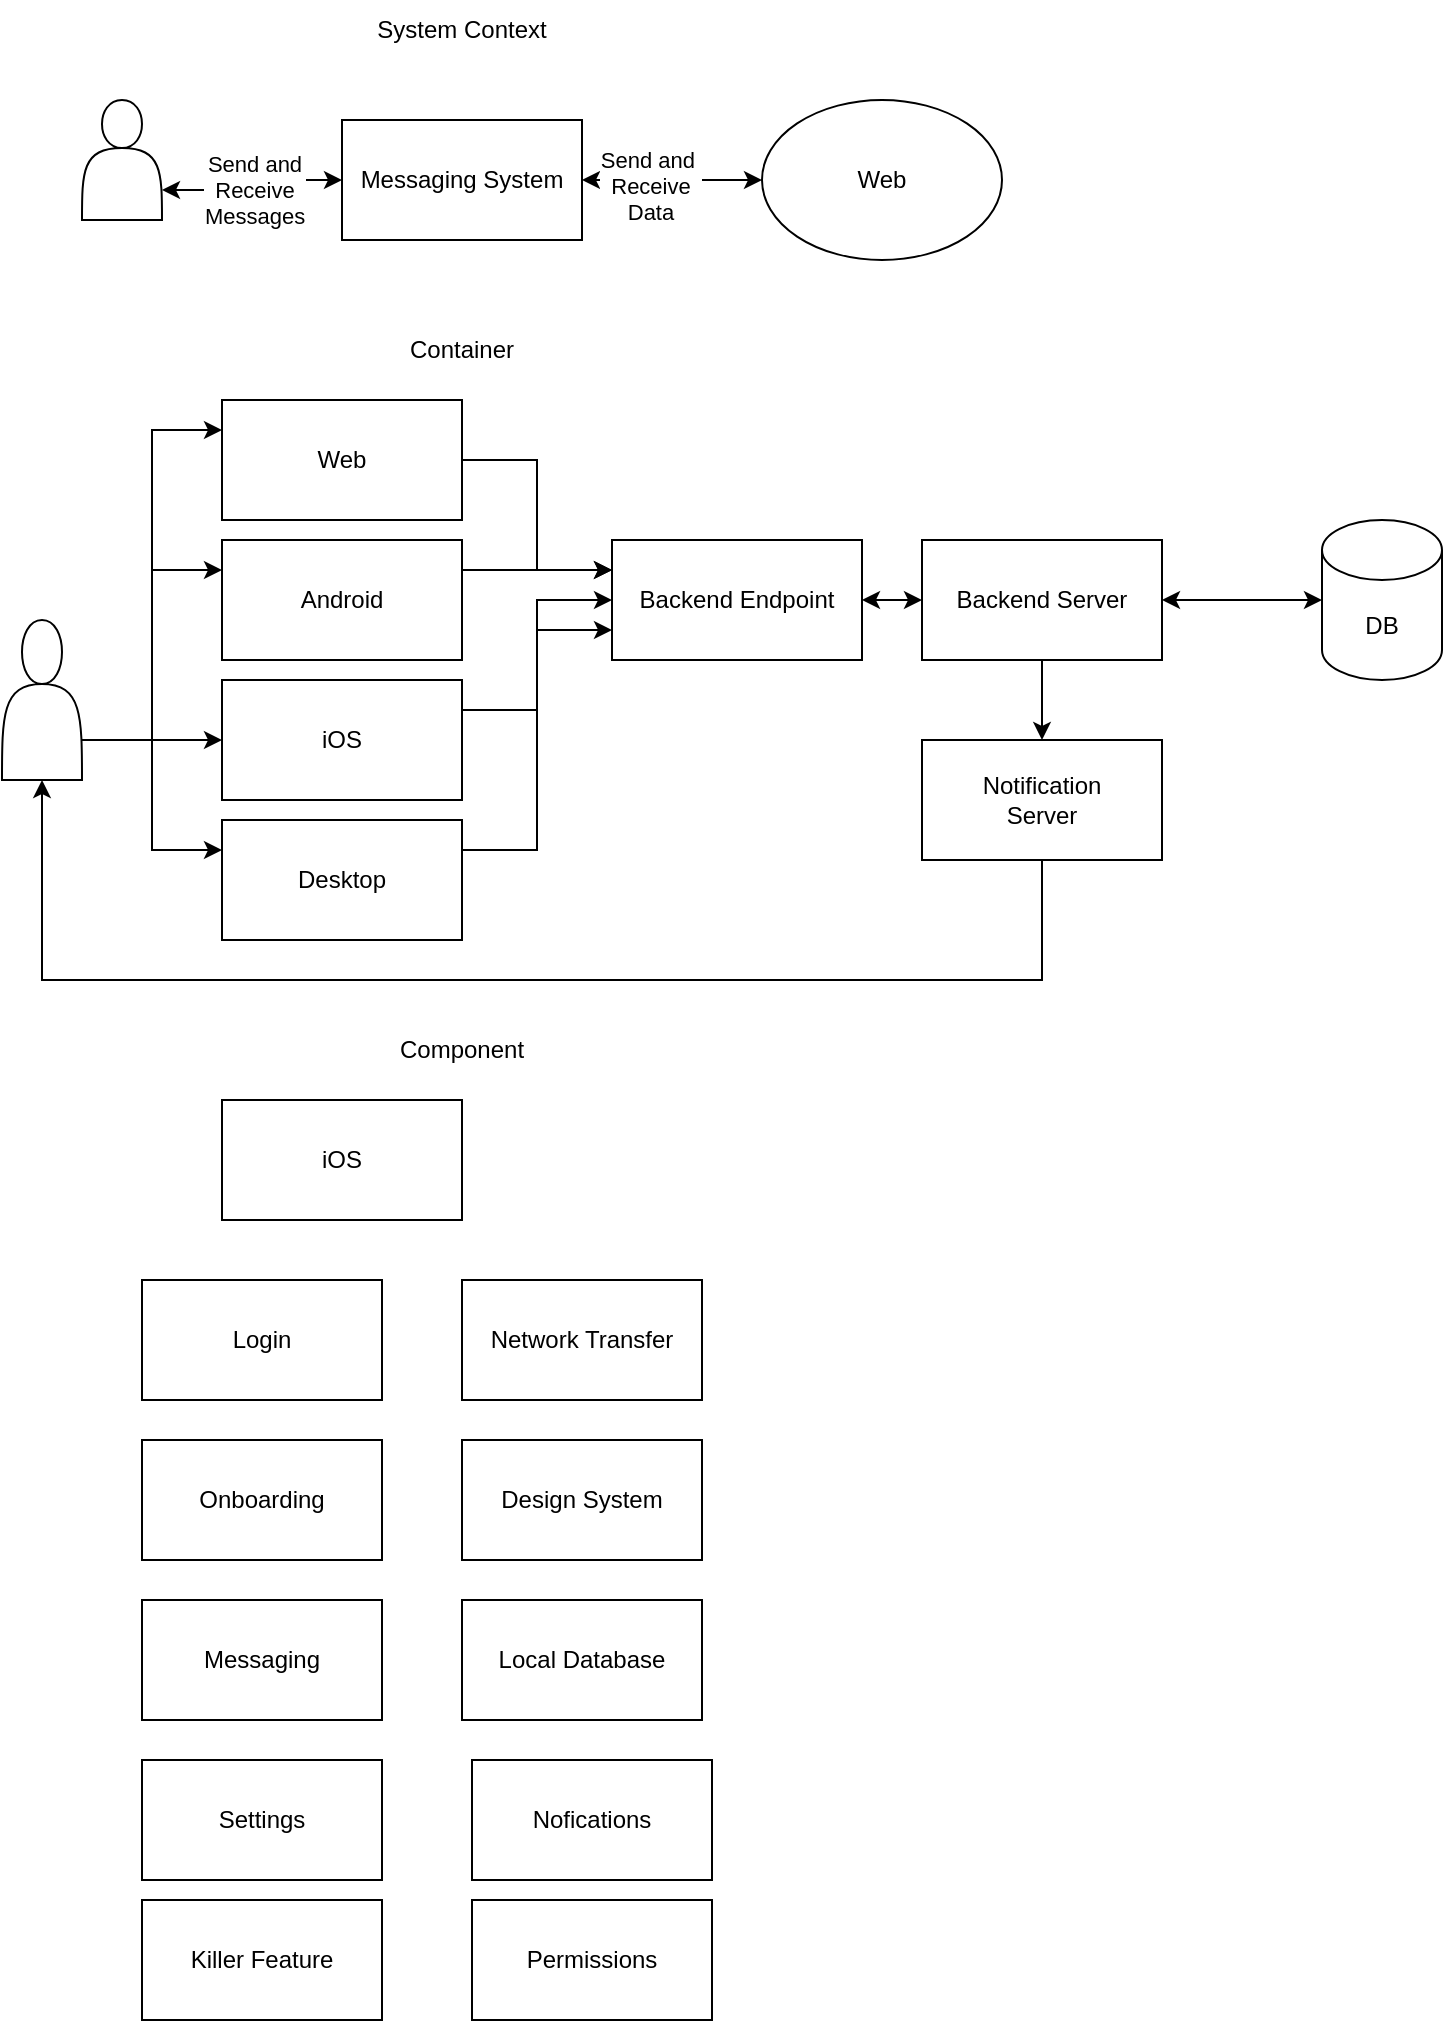 <mxfile version="26.1.0">
  <diagram name="Page-1" id="wj22fDxHdmHbIldTMIMR">
    <mxGraphModel dx="898" dy="515" grid="1" gridSize="10" guides="1" tooltips="1" connect="1" arrows="1" fold="1" page="1" pageScale="1" pageWidth="850" pageHeight="1100" math="0" shadow="0">
      <root>
        <mxCell id="0" />
        <mxCell id="1" parent="0" />
        <mxCell id="7YdHPE-t5lQhXVro9Q34-5" style="edgeStyle=orthogonalEdgeStyle;rounded=0;orthogonalLoop=1;jettySize=auto;html=1;exitX=1;exitY=0.5;exitDx=0;exitDy=0;startArrow=classic;startFill=1;" parent="1" source="7YdHPE-t5lQhXVro9Q34-1" edge="1">
          <mxGeometry relative="1" as="geometry">
            <mxPoint x="380" y="140" as="targetPoint" />
          </mxGeometry>
        </mxCell>
        <mxCell id="7YdHPE-t5lQhXVro9Q34-16" value="Send and&amp;nbsp;&lt;div&gt;Receive&lt;/div&gt;&lt;div&gt;Data&lt;/div&gt;" style="edgeLabel;html=1;align=center;verticalAlign=middle;resizable=0;points=[];" parent="7YdHPE-t5lQhXVro9Q34-5" vertex="1" connectable="0">
          <mxGeometry x="-0.249" y="-3" relative="1" as="geometry">
            <mxPoint as="offset" />
          </mxGeometry>
        </mxCell>
        <mxCell id="7YdHPE-t5lQhXVro9Q34-1" value="Messaging System" style="rounded=0;whiteSpace=wrap;html=1;" parent="1" vertex="1">
          <mxGeometry x="170" y="110" width="120" height="60" as="geometry" />
        </mxCell>
        <mxCell id="7YdHPE-t5lQhXVro9Q34-12" style="edgeStyle=orthogonalEdgeStyle;rounded=0;orthogonalLoop=1;jettySize=auto;html=1;exitX=1;exitY=0.75;exitDx=0;exitDy=0;entryX=0;entryY=0.5;entryDx=0;entryDy=0;startArrow=classic;startFill=1;" parent="1" source="7YdHPE-t5lQhXVro9Q34-3" target="7YdHPE-t5lQhXVro9Q34-1" edge="1">
          <mxGeometry relative="1" as="geometry" />
        </mxCell>
        <mxCell id="7YdHPE-t5lQhXVro9Q34-14" value="Send and&lt;div&gt;Receive&lt;/div&gt;&lt;div&gt;Messages&lt;/div&gt;" style="edgeLabel;html=1;align=center;verticalAlign=middle;resizable=0;points=[];" parent="7YdHPE-t5lQhXVro9Q34-12" vertex="1" connectable="0">
          <mxGeometry x="-0.053" y="-1" relative="1" as="geometry">
            <mxPoint as="offset" />
          </mxGeometry>
        </mxCell>
        <mxCell id="7YdHPE-t5lQhXVro9Q34-3" value="" style="shape=actor;whiteSpace=wrap;html=1;" parent="1" vertex="1">
          <mxGeometry x="40" y="100" width="40" height="60" as="geometry" />
        </mxCell>
        <mxCell id="7YdHPE-t5lQhXVro9Q34-15" value="Web" style="ellipse;whiteSpace=wrap;html=1;" parent="1" vertex="1">
          <mxGeometry x="380" y="100" width="120" height="80" as="geometry" />
        </mxCell>
        <mxCell id="7YdHPE-t5lQhXVro9Q34-17" value="System Context" style="text;html=1;align=center;verticalAlign=middle;whiteSpace=wrap;rounded=0;" parent="1" vertex="1">
          <mxGeometry x="100" y="50" width="260" height="30" as="geometry" />
        </mxCell>
        <mxCell id="7YdHPE-t5lQhXVro9Q34-18" value="Container" style="text;html=1;align=center;verticalAlign=middle;whiteSpace=wrap;rounded=0;" parent="1" vertex="1">
          <mxGeometry x="200" y="210" width="60" height="30" as="geometry" />
        </mxCell>
        <mxCell id="7YdHPE-t5lQhXVro9Q34-35" style="edgeStyle=orthogonalEdgeStyle;rounded=0;orthogonalLoop=1;jettySize=auto;html=1;exitX=0.9;exitY=0.5;exitDx=0;exitDy=0;exitPerimeter=0;entryX=0;entryY=0.25;entryDx=0;entryDy=0;" parent="1" source="7YdHPE-t5lQhXVro9Q34-19" target="7YdHPE-t5lQhXVro9Q34-20" edge="1">
          <mxGeometry relative="1" as="geometry">
            <Array as="points">
              <mxPoint x="36" y="420" />
              <mxPoint x="75" y="420" />
              <mxPoint x="75" y="265" />
            </Array>
          </mxGeometry>
        </mxCell>
        <mxCell id="7YdHPE-t5lQhXVro9Q34-36" style="edgeStyle=orthogonalEdgeStyle;rounded=0;orthogonalLoop=1;jettySize=auto;html=1;exitX=1;exitY=0.75;exitDx=0;exitDy=0;entryX=0;entryY=0.25;entryDx=0;entryDy=0;" parent="1" source="7YdHPE-t5lQhXVro9Q34-19" target="7YdHPE-t5lQhXVro9Q34-21" edge="1">
          <mxGeometry relative="1" as="geometry" />
        </mxCell>
        <mxCell id="7YdHPE-t5lQhXVro9Q34-37" style="edgeStyle=orthogonalEdgeStyle;rounded=0;orthogonalLoop=1;jettySize=auto;html=1;exitX=1;exitY=0.75;exitDx=0;exitDy=0;entryX=0;entryY=0.5;entryDx=0;entryDy=0;" parent="1" source="7YdHPE-t5lQhXVro9Q34-19" target="7YdHPE-t5lQhXVro9Q34-22" edge="1">
          <mxGeometry relative="1" as="geometry" />
        </mxCell>
        <mxCell id="7YdHPE-t5lQhXVro9Q34-38" style="edgeStyle=orthogonalEdgeStyle;rounded=0;orthogonalLoop=1;jettySize=auto;html=1;exitX=1;exitY=0.75;exitDx=0;exitDy=0;entryX=0;entryY=0.25;entryDx=0;entryDy=0;" parent="1" source="7YdHPE-t5lQhXVro9Q34-19" target="7YdHPE-t5lQhXVro9Q34-23" edge="1">
          <mxGeometry relative="1" as="geometry" />
        </mxCell>
        <mxCell id="7YdHPE-t5lQhXVro9Q34-19" value="" style="shape=actor;whiteSpace=wrap;html=1;" parent="1" vertex="1">
          <mxGeometry y="360" width="40" height="80" as="geometry" />
        </mxCell>
        <mxCell id="7YdHPE-t5lQhXVro9Q34-26" style="edgeStyle=orthogonalEdgeStyle;rounded=0;orthogonalLoop=1;jettySize=auto;html=1;exitX=1;exitY=0.5;exitDx=0;exitDy=0;entryX=0;entryY=0.25;entryDx=0;entryDy=0;" parent="1" source="7YdHPE-t5lQhXVro9Q34-20" target="7YdHPE-t5lQhXVro9Q34-24" edge="1">
          <mxGeometry relative="1" as="geometry" />
        </mxCell>
        <mxCell id="7YdHPE-t5lQhXVro9Q34-20" value="Web" style="rounded=0;whiteSpace=wrap;html=1;" parent="1" vertex="1">
          <mxGeometry x="110" y="250" width="120" height="60" as="geometry" />
        </mxCell>
        <mxCell id="7YdHPE-t5lQhXVro9Q34-27" style="edgeStyle=orthogonalEdgeStyle;rounded=0;orthogonalLoop=1;jettySize=auto;html=1;exitX=1;exitY=0.25;exitDx=0;exitDy=0;entryX=0;entryY=0.25;entryDx=0;entryDy=0;" parent="1" source="7YdHPE-t5lQhXVro9Q34-21" target="7YdHPE-t5lQhXVro9Q34-24" edge="1">
          <mxGeometry relative="1" as="geometry" />
        </mxCell>
        <mxCell id="7YdHPE-t5lQhXVro9Q34-21" value="Android" style="rounded=0;whiteSpace=wrap;html=1;" parent="1" vertex="1">
          <mxGeometry x="110" y="320" width="120" height="60" as="geometry" />
        </mxCell>
        <mxCell id="7YdHPE-t5lQhXVro9Q34-28" style="edgeStyle=orthogonalEdgeStyle;rounded=0;orthogonalLoop=1;jettySize=auto;html=1;exitX=1;exitY=0.25;exitDx=0;exitDy=0;entryX=0;entryY=0.5;entryDx=0;entryDy=0;" parent="1" source="7YdHPE-t5lQhXVro9Q34-22" target="7YdHPE-t5lQhXVro9Q34-24" edge="1">
          <mxGeometry relative="1" as="geometry" />
        </mxCell>
        <mxCell id="7YdHPE-t5lQhXVro9Q34-22" value="iOS" style="rounded=0;whiteSpace=wrap;html=1;" parent="1" vertex="1">
          <mxGeometry x="110" y="390" width="120" height="60" as="geometry" />
        </mxCell>
        <mxCell id="7YdHPE-t5lQhXVro9Q34-29" style="edgeStyle=orthogonalEdgeStyle;rounded=0;orthogonalLoop=1;jettySize=auto;html=1;exitX=1;exitY=0.25;exitDx=0;exitDy=0;entryX=0;entryY=0.75;entryDx=0;entryDy=0;" parent="1" source="7YdHPE-t5lQhXVro9Q34-23" target="7YdHPE-t5lQhXVro9Q34-24" edge="1">
          <mxGeometry relative="1" as="geometry" />
        </mxCell>
        <mxCell id="7YdHPE-t5lQhXVro9Q34-23" value="Desktop" style="rounded=0;whiteSpace=wrap;html=1;" parent="1" vertex="1">
          <mxGeometry x="110" y="460" width="120" height="60" as="geometry" />
        </mxCell>
        <mxCell id="7YdHPE-t5lQhXVro9Q34-24" value="Backend Endpoint" style="rounded=0;whiteSpace=wrap;html=1;" parent="1" vertex="1">
          <mxGeometry x="305" y="320" width="125" height="60" as="geometry" />
        </mxCell>
        <mxCell id="7YdHPE-t5lQhXVro9Q34-25" value="DB" style="shape=cylinder3;whiteSpace=wrap;html=1;boundedLbl=1;backgroundOutline=1;size=15;" parent="1" vertex="1">
          <mxGeometry x="660" y="310" width="60" height="80" as="geometry" />
        </mxCell>
        <mxCell id="7YdHPE-t5lQhXVro9Q34-32" style="edgeStyle=orthogonalEdgeStyle;rounded=0;orthogonalLoop=1;jettySize=auto;html=1;entryX=1;entryY=0.5;entryDx=0;entryDy=0;startArrow=classic;startFill=1;" parent="1" source="7YdHPE-t5lQhXVro9Q34-30" target="7YdHPE-t5lQhXVro9Q34-24" edge="1">
          <mxGeometry relative="1" as="geometry" />
        </mxCell>
        <mxCell id="7YdHPE-t5lQhXVro9Q34-40" style="edgeStyle=orthogonalEdgeStyle;rounded=0;orthogonalLoop=1;jettySize=auto;html=1;exitX=0.5;exitY=1;exitDx=0;exitDy=0;" parent="1" source="7YdHPE-t5lQhXVro9Q34-30" target="7YdHPE-t5lQhXVro9Q34-39" edge="1">
          <mxGeometry relative="1" as="geometry" />
        </mxCell>
        <mxCell id="7YdHPE-t5lQhXVro9Q34-30" value="Backend Server" style="rounded=0;whiteSpace=wrap;html=1;" parent="1" vertex="1">
          <mxGeometry x="460" y="320" width="120" height="60" as="geometry" />
        </mxCell>
        <mxCell id="7YdHPE-t5lQhXVro9Q34-33" style="edgeStyle=orthogonalEdgeStyle;rounded=0;orthogonalLoop=1;jettySize=auto;html=1;exitX=1;exitY=0.5;exitDx=0;exitDy=0;entryX=0;entryY=0.5;entryDx=0;entryDy=0;entryPerimeter=0;startArrow=classic;startFill=1;" parent="1" source="7YdHPE-t5lQhXVro9Q34-30" target="7YdHPE-t5lQhXVro9Q34-25" edge="1">
          <mxGeometry relative="1" as="geometry" />
        </mxCell>
        <mxCell id="7YdHPE-t5lQhXVro9Q34-41" style="edgeStyle=orthogonalEdgeStyle;rounded=0;orthogonalLoop=1;jettySize=auto;html=1;exitX=0.5;exitY=1;exitDx=0;exitDy=0;entryX=0.5;entryY=1;entryDx=0;entryDy=0;" parent="1" source="7YdHPE-t5lQhXVro9Q34-39" target="7YdHPE-t5lQhXVro9Q34-19" edge="1">
          <mxGeometry relative="1" as="geometry">
            <Array as="points">
              <mxPoint x="520" y="540" />
              <mxPoint x="20" y="540" />
            </Array>
          </mxGeometry>
        </mxCell>
        <mxCell id="7YdHPE-t5lQhXVro9Q34-39" value="Notification&lt;div&gt;Server&lt;/div&gt;" style="rounded=0;whiteSpace=wrap;html=1;" parent="1" vertex="1">
          <mxGeometry x="460" y="420" width="120" height="60" as="geometry" />
        </mxCell>
        <mxCell id="7YdHPE-t5lQhXVro9Q34-43" value="Component" style="text;html=1;align=center;verticalAlign=middle;whiteSpace=wrap;rounded=0;" parent="1" vertex="1">
          <mxGeometry x="200" y="560" width="60" height="30" as="geometry" />
        </mxCell>
        <mxCell id="7YdHPE-t5lQhXVro9Q34-44" value="iOS" style="rounded=0;whiteSpace=wrap;html=1;" parent="1" vertex="1">
          <mxGeometry x="110" y="600" width="120" height="60" as="geometry" />
        </mxCell>
        <mxCell id="7YdHPE-t5lQhXVro9Q34-45" value="Login" style="rounded=0;whiteSpace=wrap;html=1;" parent="1" vertex="1">
          <mxGeometry x="70" y="690" width="120" height="60" as="geometry" />
        </mxCell>
        <mxCell id="7YdHPE-t5lQhXVro9Q34-46" value="Onboarding" style="rounded=0;whiteSpace=wrap;html=1;" parent="1" vertex="1">
          <mxGeometry x="70" y="770" width="120" height="60" as="geometry" />
        </mxCell>
        <mxCell id="7YdHPE-t5lQhXVro9Q34-47" value="Messaging" style="rounded=0;whiteSpace=wrap;html=1;" parent="1" vertex="1">
          <mxGeometry x="70" y="850" width="120" height="60" as="geometry" />
        </mxCell>
        <mxCell id="7YdHPE-t5lQhXVro9Q34-48" value="Settings" style="rounded=0;whiteSpace=wrap;html=1;" parent="1" vertex="1">
          <mxGeometry x="70" y="930" width="120" height="60" as="geometry" />
        </mxCell>
        <mxCell id="7YdHPE-t5lQhXVro9Q34-49" value="Network Transfer" style="rounded=0;whiteSpace=wrap;html=1;" parent="1" vertex="1">
          <mxGeometry x="230" y="690" width="120" height="60" as="geometry" />
        </mxCell>
        <mxCell id="7YdHPE-t5lQhXVro9Q34-50" value="Design System" style="rounded=0;whiteSpace=wrap;html=1;" parent="1" vertex="1">
          <mxGeometry x="230" y="770" width="120" height="60" as="geometry" />
        </mxCell>
        <mxCell id="7YdHPE-t5lQhXVro9Q34-51" value="Local Database" style="rounded=0;whiteSpace=wrap;html=1;" parent="1" vertex="1">
          <mxGeometry x="230" y="850" width="120" height="60" as="geometry" />
        </mxCell>
        <mxCell id="7YdHPE-t5lQhXVro9Q34-52" value="Nofications" style="rounded=0;whiteSpace=wrap;html=1;" parent="1" vertex="1">
          <mxGeometry x="235" y="930" width="120" height="60" as="geometry" />
        </mxCell>
        <mxCell id="7YdHPE-t5lQhXVro9Q34-53" value="Killer Feature" style="rounded=0;whiteSpace=wrap;html=1;" parent="1" vertex="1">
          <mxGeometry x="70" y="1000" width="120" height="60" as="geometry" />
        </mxCell>
        <mxCell id="7YdHPE-t5lQhXVro9Q34-54" value="Permissions" style="rounded=0;whiteSpace=wrap;html=1;" parent="1" vertex="1">
          <mxGeometry x="235" y="1000" width="120" height="60" as="geometry" />
        </mxCell>
      </root>
    </mxGraphModel>
  </diagram>
</mxfile>
